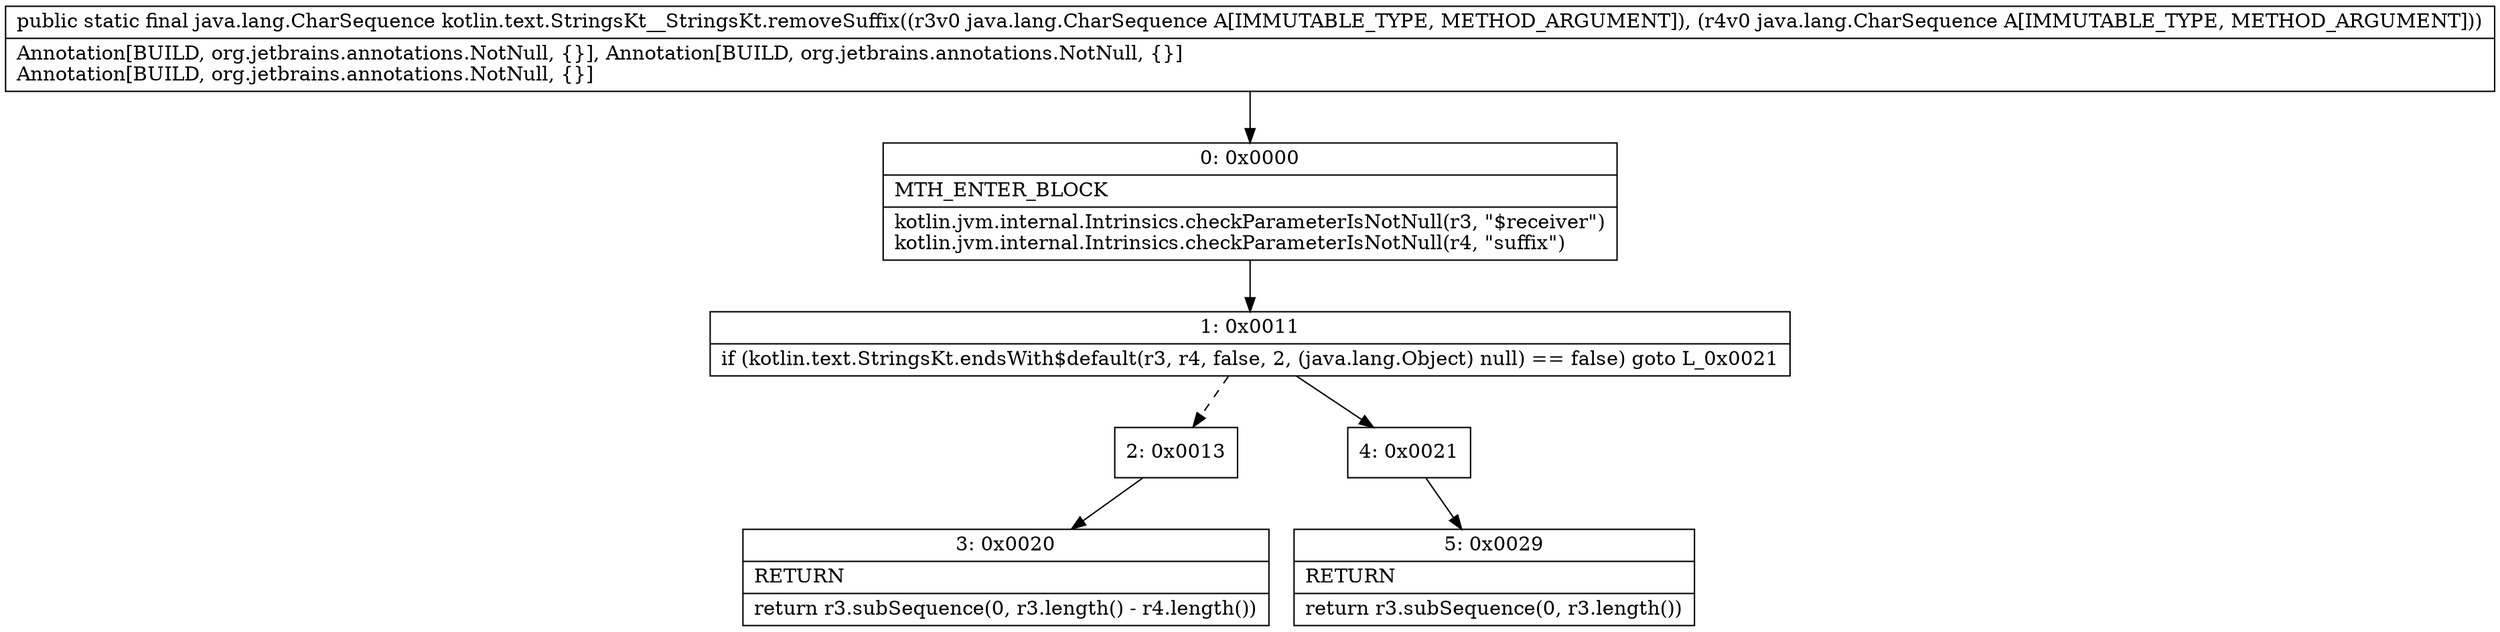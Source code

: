 digraph "CFG forkotlin.text.StringsKt__StringsKt.removeSuffix(Ljava\/lang\/CharSequence;Ljava\/lang\/CharSequence;)Ljava\/lang\/CharSequence;" {
Node_0 [shape=record,label="{0\:\ 0x0000|MTH_ENTER_BLOCK\l|kotlin.jvm.internal.Intrinsics.checkParameterIsNotNull(r3, \"$receiver\")\lkotlin.jvm.internal.Intrinsics.checkParameterIsNotNull(r4, \"suffix\")\l}"];
Node_1 [shape=record,label="{1\:\ 0x0011|if (kotlin.text.StringsKt.endsWith$default(r3, r4, false, 2, (java.lang.Object) null) == false) goto L_0x0021\l}"];
Node_2 [shape=record,label="{2\:\ 0x0013}"];
Node_3 [shape=record,label="{3\:\ 0x0020|RETURN\l|return r3.subSequence(0, r3.length() \- r4.length())\l}"];
Node_4 [shape=record,label="{4\:\ 0x0021}"];
Node_5 [shape=record,label="{5\:\ 0x0029|RETURN\l|return r3.subSequence(0, r3.length())\l}"];
MethodNode[shape=record,label="{public static final java.lang.CharSequence kotlin.text.StringsKt__StringsKt.removeSuffix((r3v0 java.lang.CharSequence A[IMMUTABLE_TYPE, METHOD_ARGUMENT]), (r4v0 java.lang.CharSequence A[IMMUTABLE_TYPE, METHOD_ARGUMENT]))  | Annotation[BUILD, org.jetbrains.annotations.NotNull, \{\}], Annotation[BUILD, org.jetbrains.annotations.NotNull, \{\}]\lAnnotation[BUILD, org.jetbrains.annotations.NotNull, \{\}]\l}"];
MethodNode -> Node_0;
Node_0 -> Node_1;
Node_1 -> Node_2[style=dashed];
Node_1 -> Node_4;
Node_2 -> Node_3;
Node_4 -> Node_5;
}

